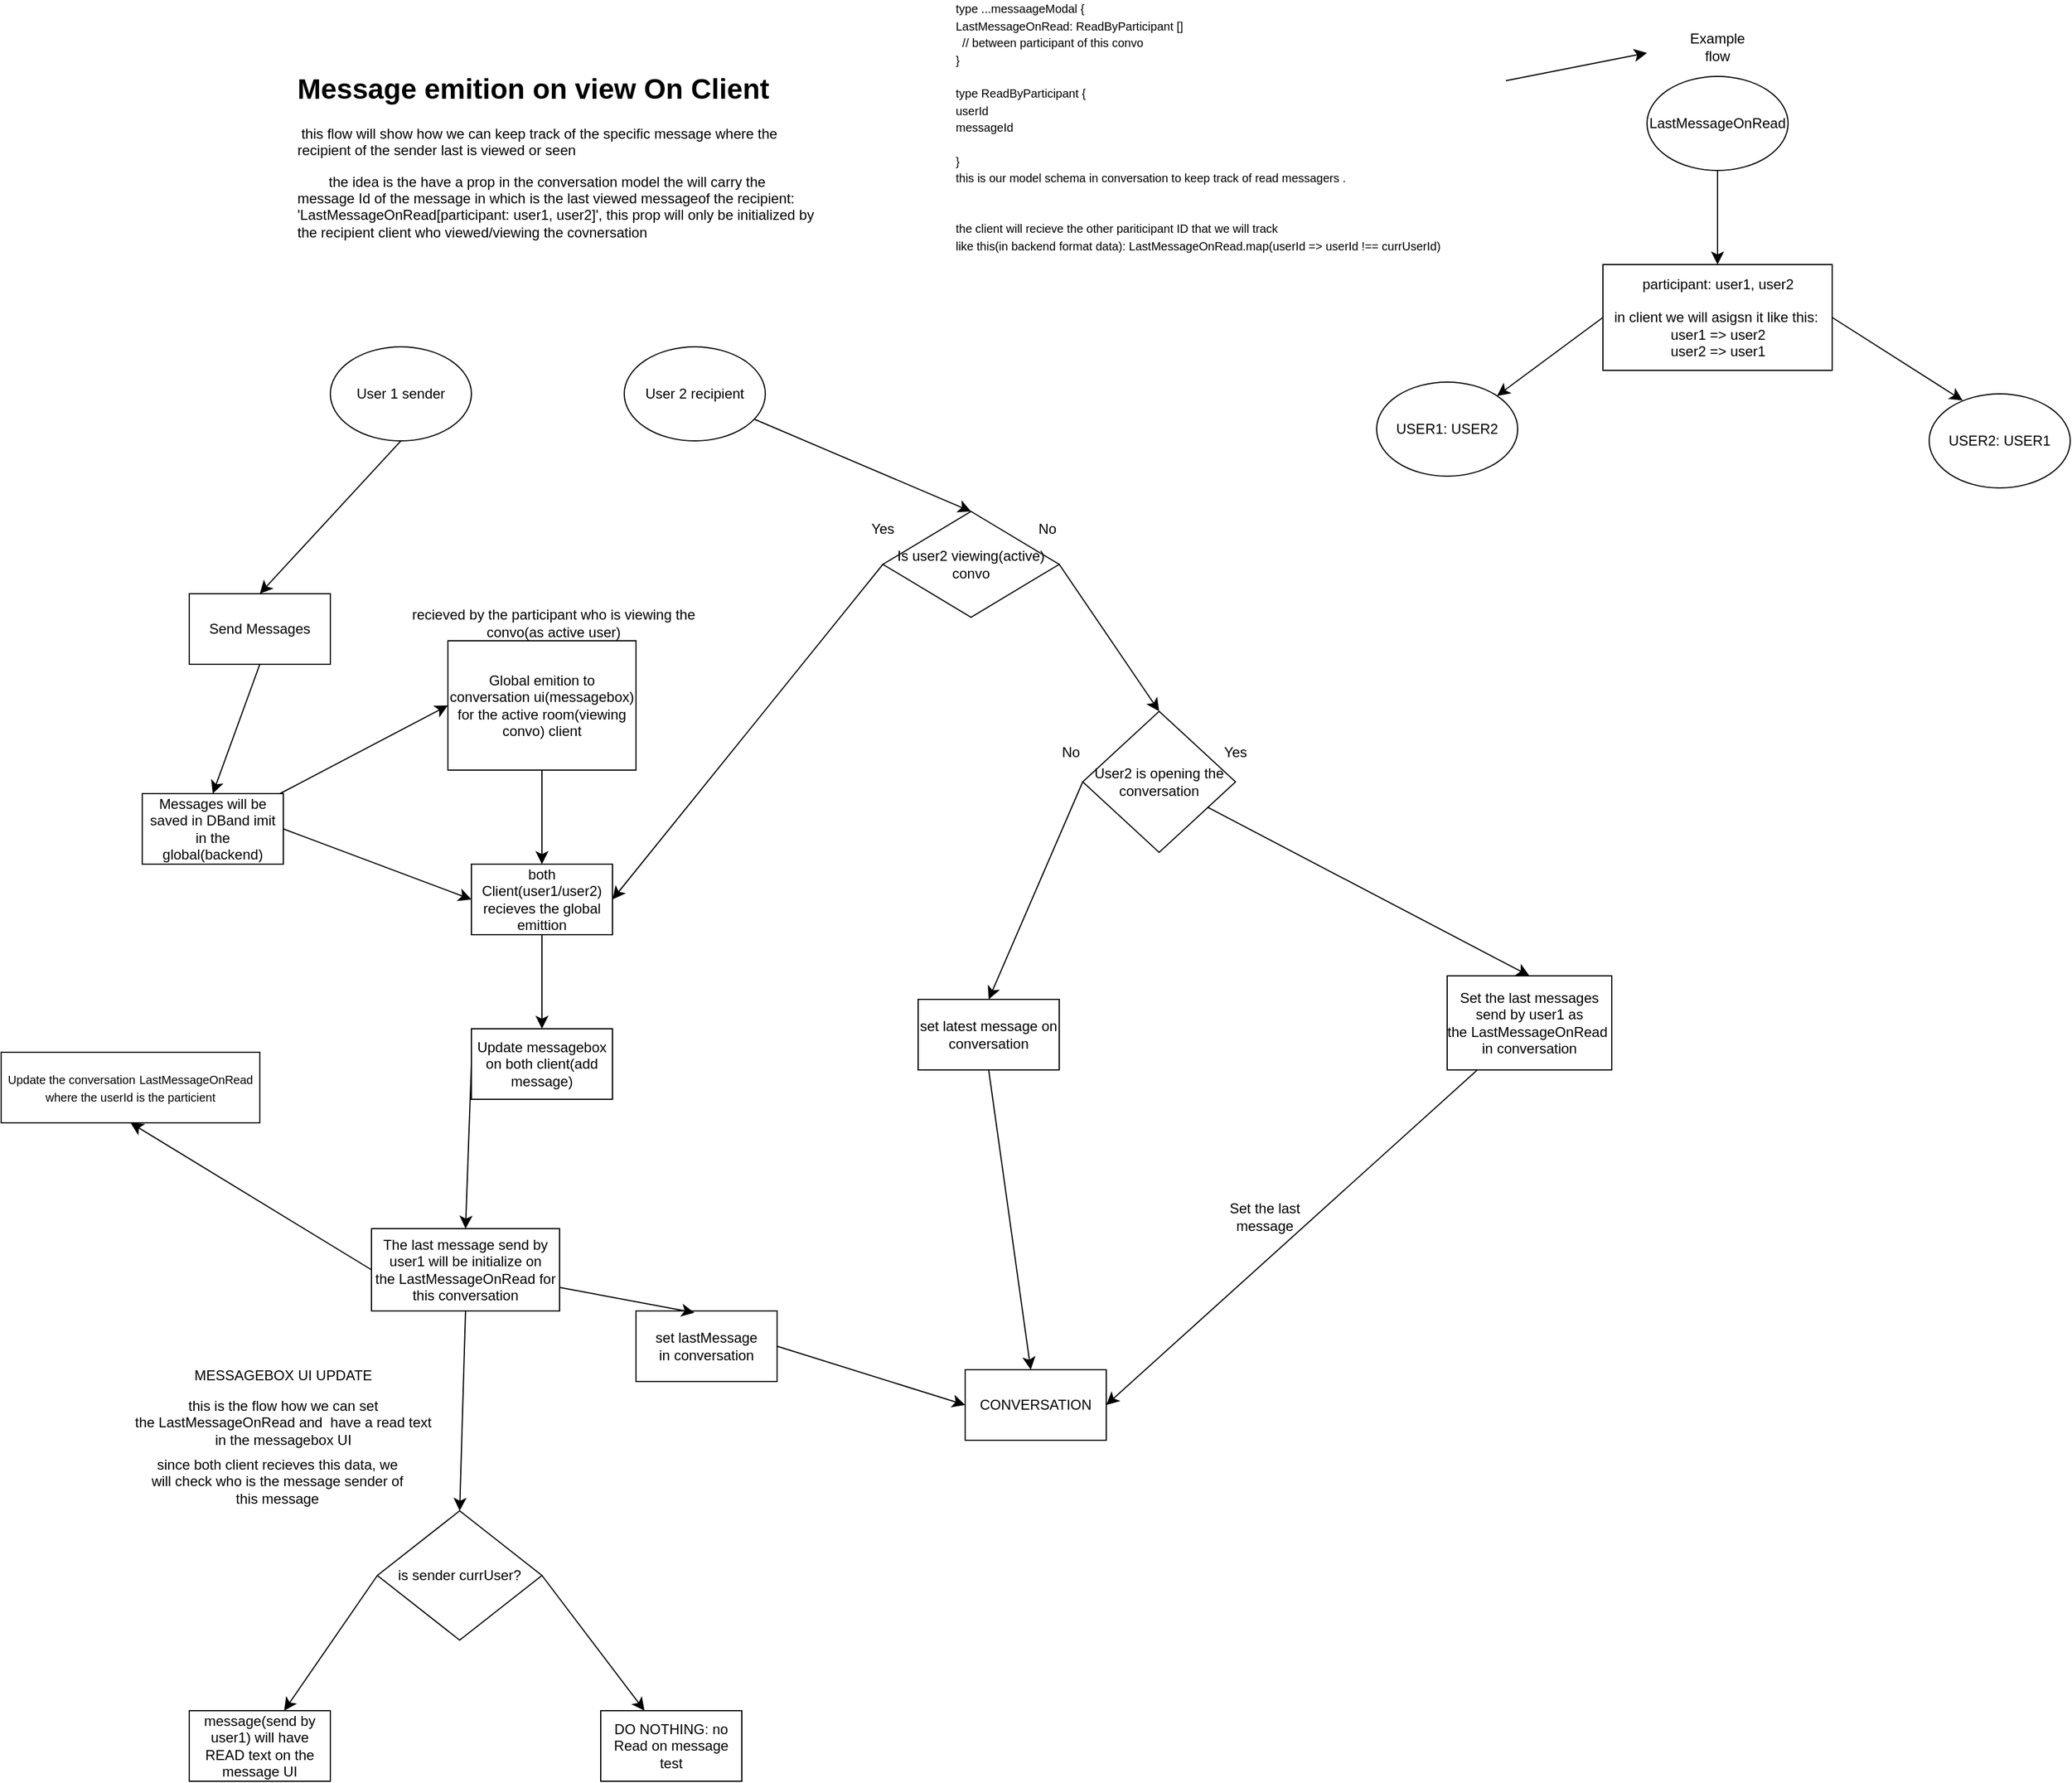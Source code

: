 <mxfile version="27.2.0">
  <diagram name="Page-1" id="ZY-bhe3RvY-m6Brak83M">
    <mxGraphModel dx="4869" dy="3967" grid="1" gridSize="10" guides="1" tooltips="1" connect="1" arrows="1" fold="1" page="1" pageScale="1" pageWidth="850" pageHeight="1100" math="0" shadow="0">
      <root>
        <mxCell id="0" />
        <mxCell id="1" parent="0" />
        <mxCell id="ZhbAOFVro4rEekEftU5F-69" style="edgeStyle=none;curved=1;rounded=0;orthogonalLoop=1;jettySize=auto;html=1;entryX=0;entryY=0.5;entryDx=0;entryDy=0;fontSize=12;startSize=8;endSize=8;" edge="1" parent="1" source="ZhbAOFVro4rEekEftU5F-3" target="ZhbAOFVro4rEekEftU5F-33">
          <mxGeometry relative="1" as="geometry" />
        </mxCell>
        <mxCell id="ZhbAOFVro4rEekEftU5F-90" style="edgeStyle=none;curved=1;rounded=0;orthogonalLoop=1;jettySize=auto;html=1;exitX=1;exitY=0.5;exitDx=0;exitDy=0;entryX=0;entryY=0.5;entryDx=0;entryDy=0;fontSize=12;startSize=8;endSize=8;" edge="1" parent="1" source="ZhbAOFVro4rEekEftU5F-3" target="ZhbAOFVro4rEekEftU5F-56">
          <mxGeometry relative="1" as="geometry" />
        </mxCell>
        <mxCell id="ZhbAOFVro4rEekEftU5F-3" value="Messages will be saved in DBand imit in the global(backend)" style="rounded=0;whiteSpace=wrap;html=1;" vertex="1" parent="1">
          <mxGeometry x="-780" y="-640" width="120" height="60" as="geometry" />
        </mxCell>
        <mxCell id="ZhbAOFVro4rEekEftU5F-22" style="edgeStyle=none;curved=1;rounded=0;orthogonalLoop=1;jettySize=auto;html=1;exitX=0.5;exitY=1;exitDx=0;exitDy=0;entryX=0.5;entryY=0;entryDx=0;entryDy=0;fontSize=12;startSize=8;endSize=8;" edge="1" parent="1" source="ZhbAOFVro4rEekEftU5F-4" target="ZhbAOFVro4rEekEftU5F-21">
          <mxGeometry relative="1" as="geometry" />
        </mxCell>
        <mxCell id="ZhbAOFVro4rEekEftU5F-4" value="User 1 sender" style="ellipse;whiteSpace=wrap;html=1;" vertex="1" parent="1">
          <mxGeometry x="-620" y="-1020" width="120" height="80" as="geometry" />
        </mxCell>
        <mxCell id="ZhbAOFVro4rEekEftU5F-10" value="CONVERSATION" style="rounded=0;whiteSpace=wrap;html=1;" vertex="1" parent="1">
          <mxGeometry x="-80" y="-150" width="120" height="60" as="geometry" />
        </mxCell>
        <mxCell id="ZhbAOFVro4rEekEftU5F-13" style="edgeStyle=none;curved=1;rounded=0;orthogonalLoop=1;jettySize=auto;html=1;entryX=0.5;entryY=0;entryDx=0;entryDy=0;fontSize=12;startSize=8;endSize=8;" edge="1" parent="1" source="ZhbAOFVro4rEekEftU5F-11" target="ZhbAOFVro4rEekEftU5F-12">
          <mxGeometry relative="1" as="geometry" />
        </mxCell>
        <mxCell id="ZhbAOFVro4rEekEftU5F-11" value="User 2 recipient" style="ellipse;whiteSpace=wrap;html=1;" vertex="1" parent="1">
          <mxGeometry x="-370" y="-1020" width="120" height="80" as="geometry" />
        </mxCell>
        <mxCell id="ZhbAOFVro4rEekEftU5F-45" style="edgeStyle=none;curved=1;rounded=0;orthogonalLoop=1;jettySize=auto;html=1;exitX=1;exitY=0.5;exitDx=0;exitDy=0;entryX=0.5;entryY=0;entryDx=0;entryDy=0;fontSize=12;startSize=8;endSize=8;" edge="1" parent="1" source="ZhbAOFVro4rEekEftU5F-12" target="ZhbAOFVro4rEekEftU5F-44">
          <mxGeometry relative="1" as="geometry" />
        </mxCell>
        <mxCell id="ZhbAOFVro4rEekEftU5F-58" style="edgeStyle=none;curved=1;rounded=0;orthogonalLoop=1;jettySize=auto;html=1;exitX=0;exitY=0.5;exitDx=0;exitDy=0;entryX=1;entryY=0.5;entryDx=0;entryDy=0;fontSize=12;startSize=8;endSize=8;" edge="1" parent="1" source="ZhbAOFVro4rEekEftU5F-12" target="ZhbAOFVro4rEekEftU5F-56">
          <mxGeometry relative="1" as="geometry" />
        </mxCell>
        <mxCell id="ZhbAOFVro4rEekEftU5F-12" value="Is user2 viewing(active) convo" style="rhombus;whiteSpace=wrap;html=1;" vertex="1" parent="1">
          <mxGeometry x="-150" y="-880" width="150" height="90" as="geometry" />
        </mxCell>
        <mxCell id="ZhbAOFVro4rEekEftU5F-17" value="&lt;h1 style=&quot;margin-top: 0px;&quot;&gt;Message emition on view On Client&lt;/h1&gt;&lt;p&gt;&amp;nbsp;this flow will show how we can keep track of the specific message where the recipient of the sender last is viewed or seen&amp;nbsp;&lt;/p&gt;&lt;p&gt;&lt;span style=&quot;white-space: pre;&quot;&gt;&#x9;&lt;/span&gt;the idea is the have a prop in the conversation model the will carry the message Id of the message in which is&amp;nbsp;&lt;span style=&quot;background-color: transparent; color: light-dark(rgb(0, 0, 0), rgb(255, 255, 255));&quot;&gt;the last viewed messageof the recipient: &#39;LastMessageOnRead[participant: user1, user2]&#39;, this prop will only be initialized by the recipient client who viewed/viewing the covnersation&lt;/span&gt;&lt;/p&gt;" style="text;html=1;whiteSpace=wrap;overflow=hidden;rounded=0;" vertex="1" parent="1">
          <mxGeometry x="-650" y="-1260" width="450" height="180" as="geometry" />
        </mxCell>
        <mxCell id="ZhbAOFVro4rEekEftU5F-23" style="edgeStyle=none;curved=1;rounded=0;orthogonalLoop=1;jettySize=auto;html=1;exitX=0.5;exitY=1;exitDx=0;exitDy=0;entryX=0.5;entryY=0;entryDx=0;entryDy=0;fontSize=12;startSize=8;endSize=8;" edge="1" parent="1" source="ZhbAOFVro4rEekEftU5F-21" target="ZhbAOFVro4rEekEftU5F-3">
          <mxGeometry relative="1" as="geometry" />
        </mxCell>
        <mxCell id="ZhbAOFVro4rEekEftU5F-21" value="Send Messages" style="rounded=0;whiteSpace=wrap;html=1;" vertex="1" parent="1">
          <mxGeometry x="-740" y="-810" width="120" height="60" as="geometry" />
        </mxCell>
        <mxCell id="ZhbAOFVro4rEekEftU5F-96" style="edgeStyle=none;curved=1;rounded=0;orthogonalLoop=1;jettySize=auto;html=1;exitX=0.5;exitY=1;exitDx=0;exitDy=0;entryX=0.5;entryY=0;entryDx=0;entryDy=0;fontSize=12;startSize=8;endSize=8;" edge="1" parent="1" source="ZhbAOFVro4rEekEftU5F-25" target="ZhbAOFVro4rEekEftU5F-70">
          <mxGeometry relative="1" as="geometry" />
        </mxCell>
        <mxCell id="ZhbAOFVro4rEekEftU5F-117" style="edgeStyle=none;curved=1;rounded=0;orthogonalLoop=1;jettySize=auto;html=1;exitX=0;exitY=0.5;exitDx=0;exitDy=0;entryX=0.5;entryY=1;entryDx=0;entryDy=0;fontSize=12;startSize=8;endSize=8;" edge="1" parent="1" source="ZhbAOFVro4rEekEftU5F-25" target="ZhbAOFVro4rEekEftU5F-116">
          <mxGeometry relative="1" as="geometry" />
        </mxCell>
        <mxCell id="ZhbAOFVro4rEekEftU5F-25" value="The last message send by user1 will be initialize on the&amp;nbsp;&lt;span style=&quot;text-align: left;&quot;&gt;LastMessageOnRead for this conversation&lt;/span&gt;" style="whiteSpace=wrap;html=1;" vertex="1" parent="1">
          <mxGeometry x="-585" y="-270" width="160" height="70" as="geometry" />
        </mxCell>
        <mxCell id="ZhbAOFVro4rEekEftU5F-57" style="edgeStyle=none;curved=1;rounded=0;orthogonalLoop=1;jettySize=auto;html=1;entryX=0.5;entryY=0;entryDx=0;entryDy=0;fontSize=12;startSize=8;endSize=8;" edge="1" parent="1" source="ZhbAOFVro4rEekEftU5F-33" target="ZhbAOFVro4rEekEftU5F-56">
          <mxGeometry relative="1" as="geometry" />
        </mxCell>
        <mxCell id="ZhbAOFVro4rEekEftU5F-33" value="Global emition to conversation ui(messagebox) for the active room(viewing convo) client" style="rounded=0;whiteSpace=wrap;html=1;" vertex="1" parent="1">
          <mxGeometry x="-520" y="-770" width="160" height="110" as="geometry" />
        </mxCell>
        <mxCell id="ZhbAOFVro4rEekEftU5F-41" value="recieved by the participant who is viewing the convo(as active user)" style="text;html=1;align=center;verticalAlign=middle;whiteSpace=wrap;rounded=0;" vertex="1" parent="1">
          <mxGeometry x="-555" y="-800" width="250" height="30" as="geometry" />
        </mxCell>
        <mxCell id="ZhbAOFVro4rEekEftU5F-54" style="edgeStyle=none;curved=1;rounded=0;orthogonalLoop=1;jettySize=auto;html=1;entryX=0.5;entryY=0;entryDx=0;entryDy=0;fontSize=12;startSize=8;endSize=8;" edge="1" parent="1" source="ZhbAOFVro4rEekEftU5F-44" target="ZhbAOFVro4rEekEftU5F-52">
          <mxGeometry relative="1" as="geometry" />
        </mxCell>
        <mxCell id="ZhbAOFVro4rEekEftU5F-107" style="edgeStyle=none;curved=1;rounded=0;orthogonalLoop=1;jettySize=auto;html=1;exitX=0;exitY=0.5;exitDx=0;exitDy=0;entryX=0.5;entryY=0;entryDx=0;entryDy=0;fontSize=12;startSize=8;endSize=8;" edge="1" parent="1" source="ZhbAOFVro4rEekEftU5F-44" target="ZhbAOFVro4rEekEftU5F-106">
          <mxGeometry relative="1" as="geometry" />
        </mxCell>
        <mxCell id="ZhbAOFVro4rEekEftU5F-44" value="User2 is opening the conversation" style="rhombus;whiteSpace=wrap;html=1;" vertex="1" parent="1">
          <mxGeometry x="20" y="-710" width="130" height="120" as="geometry" />
        </mxCell>
        <mxCell id="ZhbAOFVro4rEekEftU5F-46" value="Yes" style="text;html=1;align=center;verticalAlign=middle;whiteSpace=wrap;rounded=0;" vertex="1" parent="1">
          <mxGeometry x="-180" y="-880" width="60" height="30" as="geometry" />
        </mxCell>
        <mxCell id="ZhbAOFVro4rEekEftU5F-47" value="No" style="text;html=1;align=center;verticalAlign=middle;whiteSpace=wrap;rounded=0;" vertex="1" parent="1">
          <mxGeometry x="-40" y="-880" width="60" height="30" as="geometry" />
        </mxCell>
        <mxCell id="ZhbAOFVro4rEekEftU5F-48" value="No" style="text;html=1;align=center;verticalAlign=middle;whiteSpace=wrap;rounded=0;" vertex="1" parent="1">
          <mxGeometry x="-20" y="-690" width="60" height="30" as="geometry" />
        </mxCell>
        <mxCell id="ZhbAOFVro4rEekEftU5F-51" value="Yes" style="text;html=1;align=center;verticalAlign=middle;whiteSpace=wrap;rounded=0;" vertex="1" parent="1">
          <mxGeometry x="120" y="-690" width="60" height="30" as="geometry" />
        </mxCell>
        <mxCell id="ZhbAOFVro4rEekEftU5F-55" style="edgeStyle=none;curved=1;rounded=0;orthogonalLoop=1;jettySize=auto;html=1;entryX=1;entryY=0.5;entryDx=0;entryDy=0;fontSize=12;startSize=8;endSize=8;" edge="1" parent="1" source="ZhbAOFVro4rEekEftU5F-52" target="ZhbAOFVro4rEekEftU5F-10">
          <mxGeometry relative="1" as="geometry" />
        </mxCell>
        <mxCell id="ZhbAOFVro4rEekEftU5F-52" value="Set the last messages send by user1 as the&amp;nbsp;&lt;span style=&quot;text-align: left;&quot;&gt;LastMessageOnRead&amp;nbsp; in conversation&lt;/span&gt;" style="rounded=0;whiteSpace=wrap;html=1;" vertex="1" parent="1">
          <mxGeometry x="330" y="-485" width="140" height="80" as="geometry" />
        </mxCell>
        <mxCell id="ZhbAOFVro4rEekEftU5F-85" style="edgeStyle=none;curved=1;rounded=0;orthogonalLoop=1;jettySize=auto;html=1;entryX=0.5;entryY=0;entryDx=0;entryDy=0;fontSize=12;startSize=8;endSize=8;" edge="1" parent="1" source="ZhbAOFVro4rEekEftU5F-56" target="ZhbAOFVro4rEekEftU5F-84">
          <mxGeometry relative="1" as="geometry" />
        </mxCell>
        <mxCell id="ZhbAOFVro4rEekEftU5F-56" value="both Client(user1/user2) recieves the global emittion" style="rounded=0;whiteSpace=wrap;html=1;" vertex="1" parent="1">
          <mxGeometry x="-500" y="-580" width="120" height="60" as="geometry" />
        </mxCell>
        <mxCell id="ZhbAOFVro4rEekEftU5F-62" value="Set the last message" style="text;html=1;align=center;verticalAlign=middle;whiteSpace=wrap;rounded=0;" vertex="1" parent="1">
          <mxGeometry x="120" y="-295" width="110" height="30" as="geometry" />
        </mxCell>
        <mxCell id="ZhbAOFVro4rEekEftU5F-98" style="edgeStyle=none;curved=1;rounded=0;orthogonalLoop=1;jettySize=auto;html=1;exitX=0;exitY=0.5;exitDx=0;exitDy=0;fontSize=12;startSize=8;endSize=8;" edge="1" parent="1" source="ZhbAOFVro4rEekEftU5F-70" target="ZhbAOFVro4rEekEftU5F-99">
          <mxGeometry relative="1" as="geometry">
            <mxPoint x="-670" y="140" as="targetPoint" />
          </mxGeometry>
        </mxCell>
        <mxCell id="ZhbAOFVro4rEekEftU5F-100" style="edgeStyle=none;curved=1;rounded=0;orthogonalLoop=1;jettySize=auto;html=1;exitX=1;exitY=0.5;exitDx=0;exitDy=0;fontSize=12;startSize=8;endSize=8;" edge="1" parent="1" source="ZhbAOFVro4rEekEftU5F-70" target="ZhbAOFVro4rEekEftU5F-101">
          <mxGeometry relative="1" as="geometry">
            <mxPoint x="-370" y="130" as="targetPoint" />
          </mxGeometry>
        </mxCell>
        <mxCell id="ZhbAOFVro4rEekEftU5F-70" value="is sender currUser?" style="rhombus;whiteSpace=wrap;html=1;" vertex="1" parent="1">
          <mxGeometry x="-580" y="-30" width="140" height="110" as="geometry" />
        </mxCell>
        <mxCell id="ZhbAOFVro4rEekEftU5F-89" style="edgeStyle=none;curved=1;rounded=0;orthogonalLoop=1;jettySize=auto;html=1;exitX=1;exitY=0.5;exitDx=0;exitDy=0;entryX=0;entryY=0.5;entryDx=0;entryDy=0;fontSize=12;startSize=8;endSize=8;" edge="1" parent="1" source="ZhbAOFVro4rEekEftU5F-78" target="ZhbAOFVro4rEekEftU5F-10">
          <mxGeometry relative="1" as="geometry" />
        </mxCell>
        <mxCell id="ZhbAOFVro4rEekEftU5F-78" value="set lastMessage&lt;div&gt;in conversation&lt;/div&gt;" style="rounded=0;whiteSpace=wrap;html=1;" vertex="1" parent="1">
          <mxGeometry x="-360" y="-200" width="120" height="60" as="geometry" />
        </mxCell>
        <mxCell id="ZhbAOFVro4rEekEftU5F-92" style="edgeStyle=none;curved=1;rounded=0;orthogonalLoop=1;jettySize=auto;html=1;exitX=0;exitY=0.5;exitDx=0;exitDy=0;entryX=0.5;entryY=0;entryDx=0;entryDy=0;fontSize=12;startSize=8;endSize=8;" edge="1" parent="1" source="ZhbAOFVro4rEekEftU5F-84" target="ZhbAOFVro4rEekEftU5F-25">
          <mxGeometry relative="1" as="geometry" />
        </mxCell>
        <mxCell id="ZhbAOFVro4rEekEftU5F-84" value="Update messagebox on both client(add message)" style="rounded=0;whiteSpace=wrap;html=1;" vertex="1" parent="1">
          <mxGeometry x="-500" y="-440" width="120" height="60" as="geometry" />
        </mxCell>
        <mxCell id="ZhbAOFVro4rEekEftU5F-88" value="since both client recieves this data, we will check who is the message sender of this message" style="text;html=1;align=center;verticalAlign=middle;whiteSpace=wrap;rounded=0;" vertex="1" parent="1">
          <mxGeometry x="-775" y="-70" width="220" height="30" as="geometry" />
        </mxCell>
        <mxCell id="ZhbAOFVro4rEekEftU5F-93" style="edgeStyle=none;curved=1;rounded=0;orthogonalLoop=1;jettySize=auto;html=1;entryX=0.414;entryY=0.024;entryDx=0;entryDy=0;entryPerimeter=0;fontSize=12;startSize=8;endSize=8;" edge="1" parent="1" source="ZhbAOFVro4rEekEftU5F-25" target="ZhbAOFVro4rEekEftU5F-78">
          <mxGeometry relative="1" as="geometry" />
        </mxCell>
        <mxCell id="ZhbAOFVro4rEekEftU5F-95" value="this is the flow how we can set the&amp;nbsp;&lt;span style=&quot;text-align: left;&quot;&gt;LastMessageOnRead and&amp;nbsp;&lt;/span&gt;&amp;nbsp;have a read text in the messagebox UI" style="text;html=1;align=center;verticalAlign=middle;whiteSpace=wrap;rounded=0;" vertex="1" parent="1">
          <mxGeometry x="-790" y="-120" width="260" height="30" as="geometry" />
        </mxCell>
        <mxCell id="ZhbAOFVro4rEekEftU5F-99" value="message(send by user1) will have READ text on the message UI" style="rounded=0;whiteSpace=wrap;html=1;" vertex="1" parent="1">
          <mxGeometry x="-740" y="140" width="120" height="60" as="geometry" />
        </mxCell>
        <mxCell id="ZhbAOFVro4rEekEftU5F-101" value="DO NOTHING: no Read on message test" style="rounded=0;whiteSpace=wrap;html=1;" vertex="1" parent="1">
          <mxGeometry x="-390" y="140" width="120" height="60" as="geometry" />
        </mxCell>
        <mxCell id="ZhbAOFVro4rEekEftU5F-105" value="MESSAGEBOX UI UPDATE" style="text;html=1;align=center;verticalAlign=middle;whiteSpace=wrap;rounded=0;" vertex="1" parent="1">
          <mxGeometry x="-765" y="-160" width="210" height="30" as="geometry" />
        </mxCell>
        <mxCell id="ZhbAOFVro4rEekEftU5F-108" style="edgeStyle=none;curved=1;rounded=0;orthogonalLoop=1;jettySize=auto;html=1;exitX=0.5;exitY=1;exitDx=0;exitDy=0;fontSize=12;startSize=8;endSize=8;" edge="1" parent="1" source="ZhbAOFVro4rEekEftU5F-106" target="ZhbAOFVro4rEekEftU5F-10">
          <mxGeometry relative="1" as="geometry" />
        </mxCell>
        <mxCell id="ZhbAOFVro4rEekEftU5F-106" value="set latest message on conversation" style="rounded=0;whiteSpace=wrap;html=1;" vertex="1" parent="1">
          <mxGeometry x="-120" y="-465" width="120" height="60" as="geometry" />
        </mxCell>
        <mxCell id="ZhbAOFVro4rEekEftU5F-119" style="edgeStyle=none;curved=1;rounded=0;orthogonalLoop=1;jettySize=auto;html=1;fontSize=12;startSize=8;endSize=8;" edge="1" parent="1" source="ZhbAOFVro4rEekEftU5F-112">
          <mxGeometry relative="1" as="geometry">
            <mxPoint x="500" y="-1270" as="targetPoint" />
          </mxGeometry>
        </mxCell>
        <mxCell id="ZhbAOFVro4rEekEftU5F-112" value="&lt;font style=&quot;font-size: 10px;&quot;&gt;type ...messaageModal {&lt;br&gt;&lt;/font&gt;&lt;div&gt;&lt;font style=&quot;font-size: 10px;&quot;&gt;&lt;span style=&quot;&quot;&gt;LastMessageOnRead:&amp;nbsp;&lt;/span&gt;&lt;span style=&quot;background-color: transparent; color: light-dark(rgb(0, 0, 0), rgb(255, 255, 255));&quot;&gt;ReadByParticipant []&lt;/span&gt;&lt;/font&gt;&lt;/div&gt;&lt;div&gt;&lt;font style=&quot;font-size: 10px;&quot;&gt;&lt;span style=&quot;background-color: transparent; color: light-dark(rgb(0, 0, 0), rgb(255, 255, 255));&quot;&gt;&amp;nbsp;&lt;/span&gt;&lt;span style=&quot;background-color: transparent; color: light-dark(rgb(0, 0, 0), rgb(255, 255, 255));&quot;&gt;&amp;nbsp;// between participant of this convo&lt;/span&gt;&lt;/font&gt;&lt;/div&gt;&lt;div&gt;&lt;font style=&quot;font-size: 10px;&quot;&gt;}&lt;/font&gt;&lt;/div&gt;&lt;div&gt;&lt;font style=&quot;font-size: 10px;&quot;&gt;&lt;br&gt;&lt;/font&gt;&lt;/div&gt;&lt;div&gt;&lt;font style=&quot;font-size: 10px;&quot;&gt;type ReadByParticipant {&lt;br&gt;userId&lt;/font&gt;&lt;/div&gt;&lt;div&gt;&lt;font style=&quot;font-size: 10px;&quot;&gt;messageId&lt;/font&gt;&lt;/div&gt;&lt;div&gt;&lt;font style=&quot;font-size: 10px;&quot;&gt;&lt;br&gt;&lt;/font&gt;&lt;/div&gt;&lt;div&gt;&lt;font style=&quot;font-size: 10px;&quot;&gt;}&lt;/font&gt;&lt;/div&gt;&lt;div&gt;&lt;font style=&quot;font-size: 10px;&quot;&gt;this is our model schema in conversation to keep track of read messagers .&lt;/font&gt;&lt;/div&gt;&lt;div&gt;&lt;font style=&quot;font-size: 10px;&quot;&gt;&lt;br&gt;&lt;/font&gt;&lt;/div&gt;&lt;div&gt;&lt;font style=&quot;font-size: 10px;&quot;&gt;&lt;br&gt;&lt;/font&gt;&lt;/div&gt;&lt;div&gt;&lt;font style=&quot;font-size: 10px;&quot;&gt;the client will recieve the other pariticipant ID that we will track&amp;nbsp;&lt;/font&gt;&lt;/div&gt;&lt;div&gt;&lt;font style=&quot;font-size: 10px;&quot;&gt;like this(in backend format data):&amp;nbsp;&lt;span style=&quot;background-color: transparent; color: light-dark(rgb(0, 0, 0), rgb(255, 255, 255));&quot;&gt;LastMessageOnRead.map(userId =&amp;gt; userId !== currUserId)&lt;/span&gt;&lt;span style=&quot;background-color: transparent; color: light-dark(rgb(0, 0, 0), rgb(255, 255, 255));&quot;&gt;&amp;nbsp;&lt;/span&gt;&lt;/font&gt;&lt;/div&gt;&lt;div&gt;&lt;br&gt;&lt;/div&gt;" style="text;html=1;align=left;verticalAlign=middle;whiteSpace=wrap;rounded=0;" vertex="1" parent="1">
          <mxGeometry x="-90" y="-1310" width="470" height="220" as="geometry" />
        </mxCell>
        <mxCell id="ZhbAOFVro4rEekEftU5F-116" value="&lt;font style=&quot;font-size: 10px;&quot;&gt;Update the conversation&lt;/font&gt;&amp;nbsp;&lt;span style=&quot;font-size: 10px; text-align: left;&quot;&gt;LastMessageOnRead where the userId is the particient&lt;/span&gt;" style="rounded=0;whiteSpace=wrap;html=1;" vertex="1" parent="1">
          <mxGeometry x="-900" y="-420" width="220" height="60" as="geometry" />
        </mxCell>
        <mxCell id="ZhbAOFVro4rEekEftU5F-120" value="Example flow" style="text;html=1;align=center;verticalAlign=middle;whiteSpace=wrap;rounded=0;" vertex="1" parent="1">
          <mxGeometry x="530" y="-1290" width="60" height="30" as="geometry" />
        </mxCell>
        <mxCell id="ZhbAOFVro4rEekEftU5F-122" style="edgeStyle=none;curved=1;rounded=0;orthogonalLoop=1;jettySize=auto;html=1;exitX=0.75;exitY=0;exitDx=0;exitDy=0;fontSize=12;startSize=8;endSize=8;" edge="1" parent="1">
          <mxGeometry relative="1" as="geometry">
            <mxPoint x="590" y="-1250" as="sourcePoint" />
            <mxPoint x="590" y="-1250" as="targetPoint" />
          </mxGeometry>
        </mxCell>
        <mxCell id="ZhbAOFVro4rEekEftU5F-125" style="edgeStyle=none;curved=1;rounded=0;orthogonalLoop=1;jettySize=auto;html=1;fontSize=12;startSize=8;endSize=8;" edge="1" parent="1" source="ZhbAOFVro4rEekEftU5F-123" target="ZhbAOFVro4rEekEftU5F-124">
          <mxGeometry relative="1" as="geometry" />
        </mxCell>
        <mxCell id="ZhbAOFVro4rEekEftU5F-123" value="LastMessageOnRead" style="ellipse;whiteSpace=wrap;html=1;" vertex="1" parent="1">
          <mxGeometry x="500" y="-1250" width="120" height="80" as="geometry" />
        </mxCell>
        <mxCell id="ZhbAOFVro4rEekEftU5F-127" style="edgeStyle=none;curved=1;rounded=0;orthogonalLoop=1;jettySize=auto;html=1;exitX=0;exitY=0.5;exitDx=0;exitDy=0;entryX=1;entryY=0;entryDx=0;entryDy=0;fontSize=12;startSize=8;endSize=8;" edge="1" parent="1" source="ZhbAOFVro4rEekEftU5F-124" target="ZhbAOFVro4rEekEftU5F-126">
          <mxGeometry relative="1" as="geometry" />
        </mxCell>
        <mxCell id="ZhbAOFVro4rEekEftU5F-124" value="participant: user1, user2&lt;div&gt;&lt;br&gt;&lt;/div&gt;&lt;div&gt;in client we will asigsn it like this:&amp;nbsp;&lt;/div&gt;&lt;div&gt;user1 =&amp;gt; user2&lt;/div&gt;&lt;div&gt;user2 =&amp;gt; user1&lt;/div&gt;" style="rounded=0;whiteSpace=wrap;html=1;" vertex="1" parent="1">
          <mxGeometry x="462.5" y="-1090" width="195" height="90" as="geometry" />
        </mxCell>
        <mxCell id="ZhbAOFVro4rEekEftU5F-126" value="USER1: USER2" style="ellipse;whiteSpace=wrap;html=1;" vertex="1" parent="1">
          <mxGeometry x="270" y="-990" width="120" height="80" as="geometry" />
        </mxCell>
        <mxCell id="ZhbAOFVro4rEekEftU5F-128" value="USER2: USER1" style="ellipse;whiteSpace=wrap;html=1;" vertex="1" parent="1">
          <mxGeometry x="740" y="-980" width="120" height="80" as="geometry" />
        </mxCell>
        <mxCell id="ZhbAOFVro4rEekEftU5F-129" style="edgeStyle=none;curved=1;rounded=0;orthogonalLoop=1;jettySize=auto;html=1;exitX=1;exitY=0.5;exitDx=0;exitDy=0;entryX=0.237;entryY=0.07;entryDx=0;entryDy=0;entryPerimeter=0;fontSize=12;startSize=8;endSize=8;" edge="1" parent="1" source="ZhbAOFVro4rEekEftU5F-124" target="ZhbAOFVro4rEekEftU5F-128">
          <mxGeometry relative="1" as="geometry" />
        </mxCell>
      </root>
    </mxGraphModel>
  </diagram>
</mxfile>
